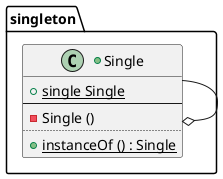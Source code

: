 @startuml

package singleton {

    +class Single{
            +{field} {static} single Single
        --
            - {method} Single ()
        ..
            + {method} {static} instanceOf () : Single
    }

    Single --o Single




}

@enduml